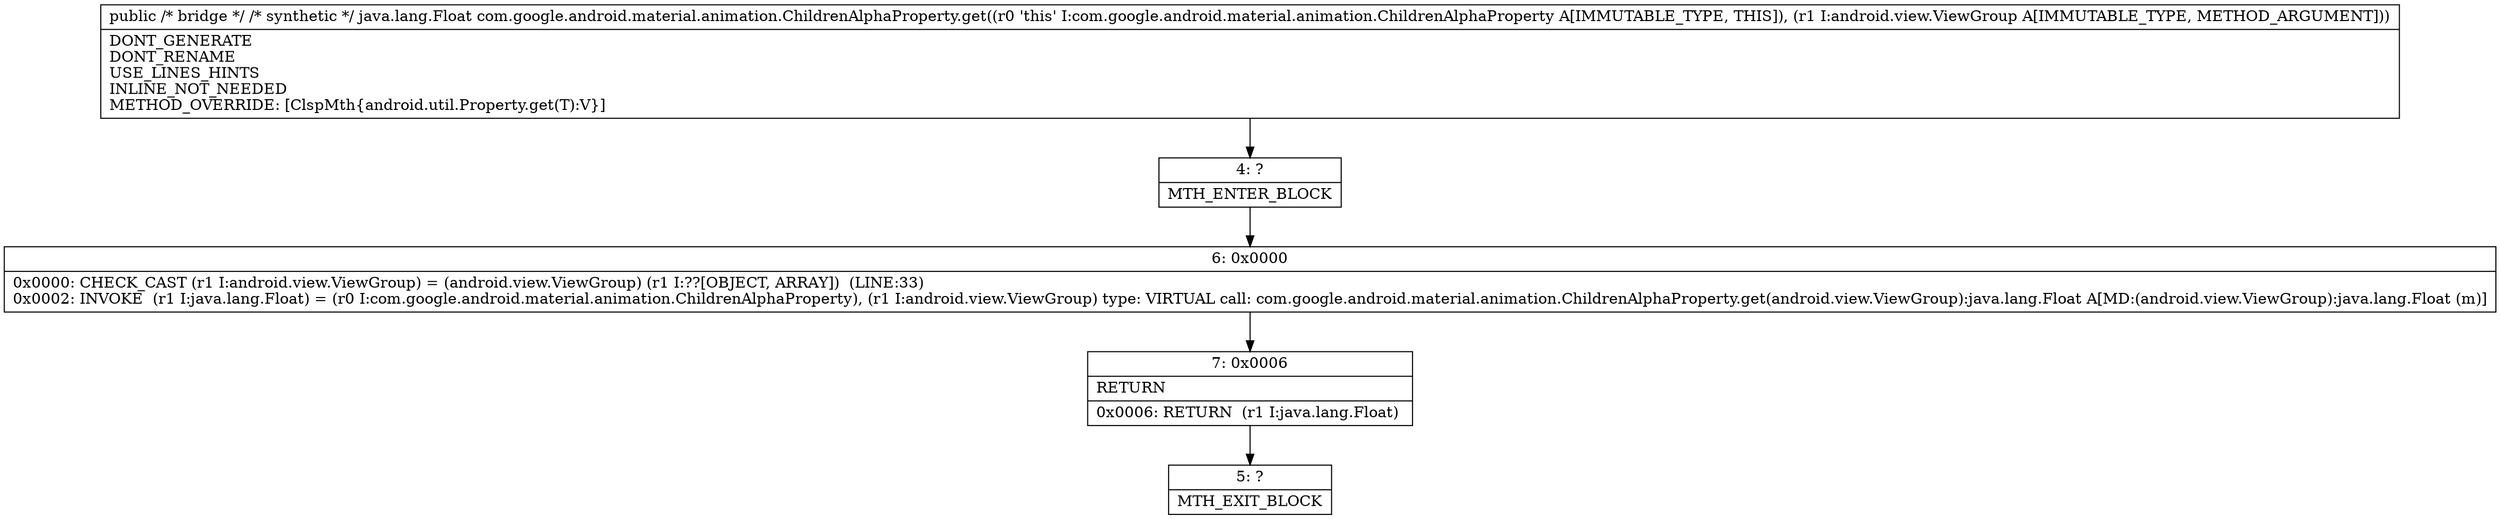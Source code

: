 digraph "CFG forcom.google.android.material.animation.ChildrenAlphaProperty.get(Ljava\/lang\/Object;)Ljava\/lang\/Object;" {
Node_4 [shape=record,label="{4\:\ ?|MTH_ENTER_BLOCK\l}"];
Node_6 [shape=record,label="{6\:\ 0x0000|0x0000: CHECK_CAST (r1 I:android.view.ViewGroup) = (android.view.ViewGroup) (r1 I:??[OBJECT, ARRAY])  (LINE:33)\l0x0002: INVOKE  (r1 I:java.lang.Float) = (r0 I:com.google.android.material.animation.ChildrenAlphaProperty), (r1 I:android.view.ViewGroup) type: VIRTUAL call: com.google.android.material.animation.ChildrenAlphaProperty.get(android.view.ViewGroup):java.lang.Float A[MD:(android.view.ViewGroup):java.lang.Float (m)]\l}"];
Node_7 [shape=record,label="{7\:\ 0x0006|RETURN\l|0x0006: RETURN  (r1 I:java.lang.Float) \l}"];
Node_5 [shape=record,label="{5\:\ ?|MTH_EXIT_BLOCK\l}"];
MethodNode[shape=record,label="{public \/* bridge *\/ \/* synthetic *\/ java.lang.Float com.google.android.material.animation.ChildrenAlphaProperty.get((r0 'this' I:com.google.android.material.animation.ChildrenAlphaProperty A[IMMUTABLE_TYPE, THIS]), (r1 I:android.view.ViewGroup A[IMMUTABLE_TYPE, METHOD_ARGUMENT]))  | DONT_GENERATE\lDONT_RENAME\lUSE_LINES_HINTS\lINLINE_NOT_NEEDED\lMETHOD_OVERRIDE: [ClspMth\{android.util.Property.get(T):V\}]\l}"];
MethodNode -> Node_4;Node_4 -> Node_6;
Node_6 -> Node_7;
Node_7 -> Node_5;
}

